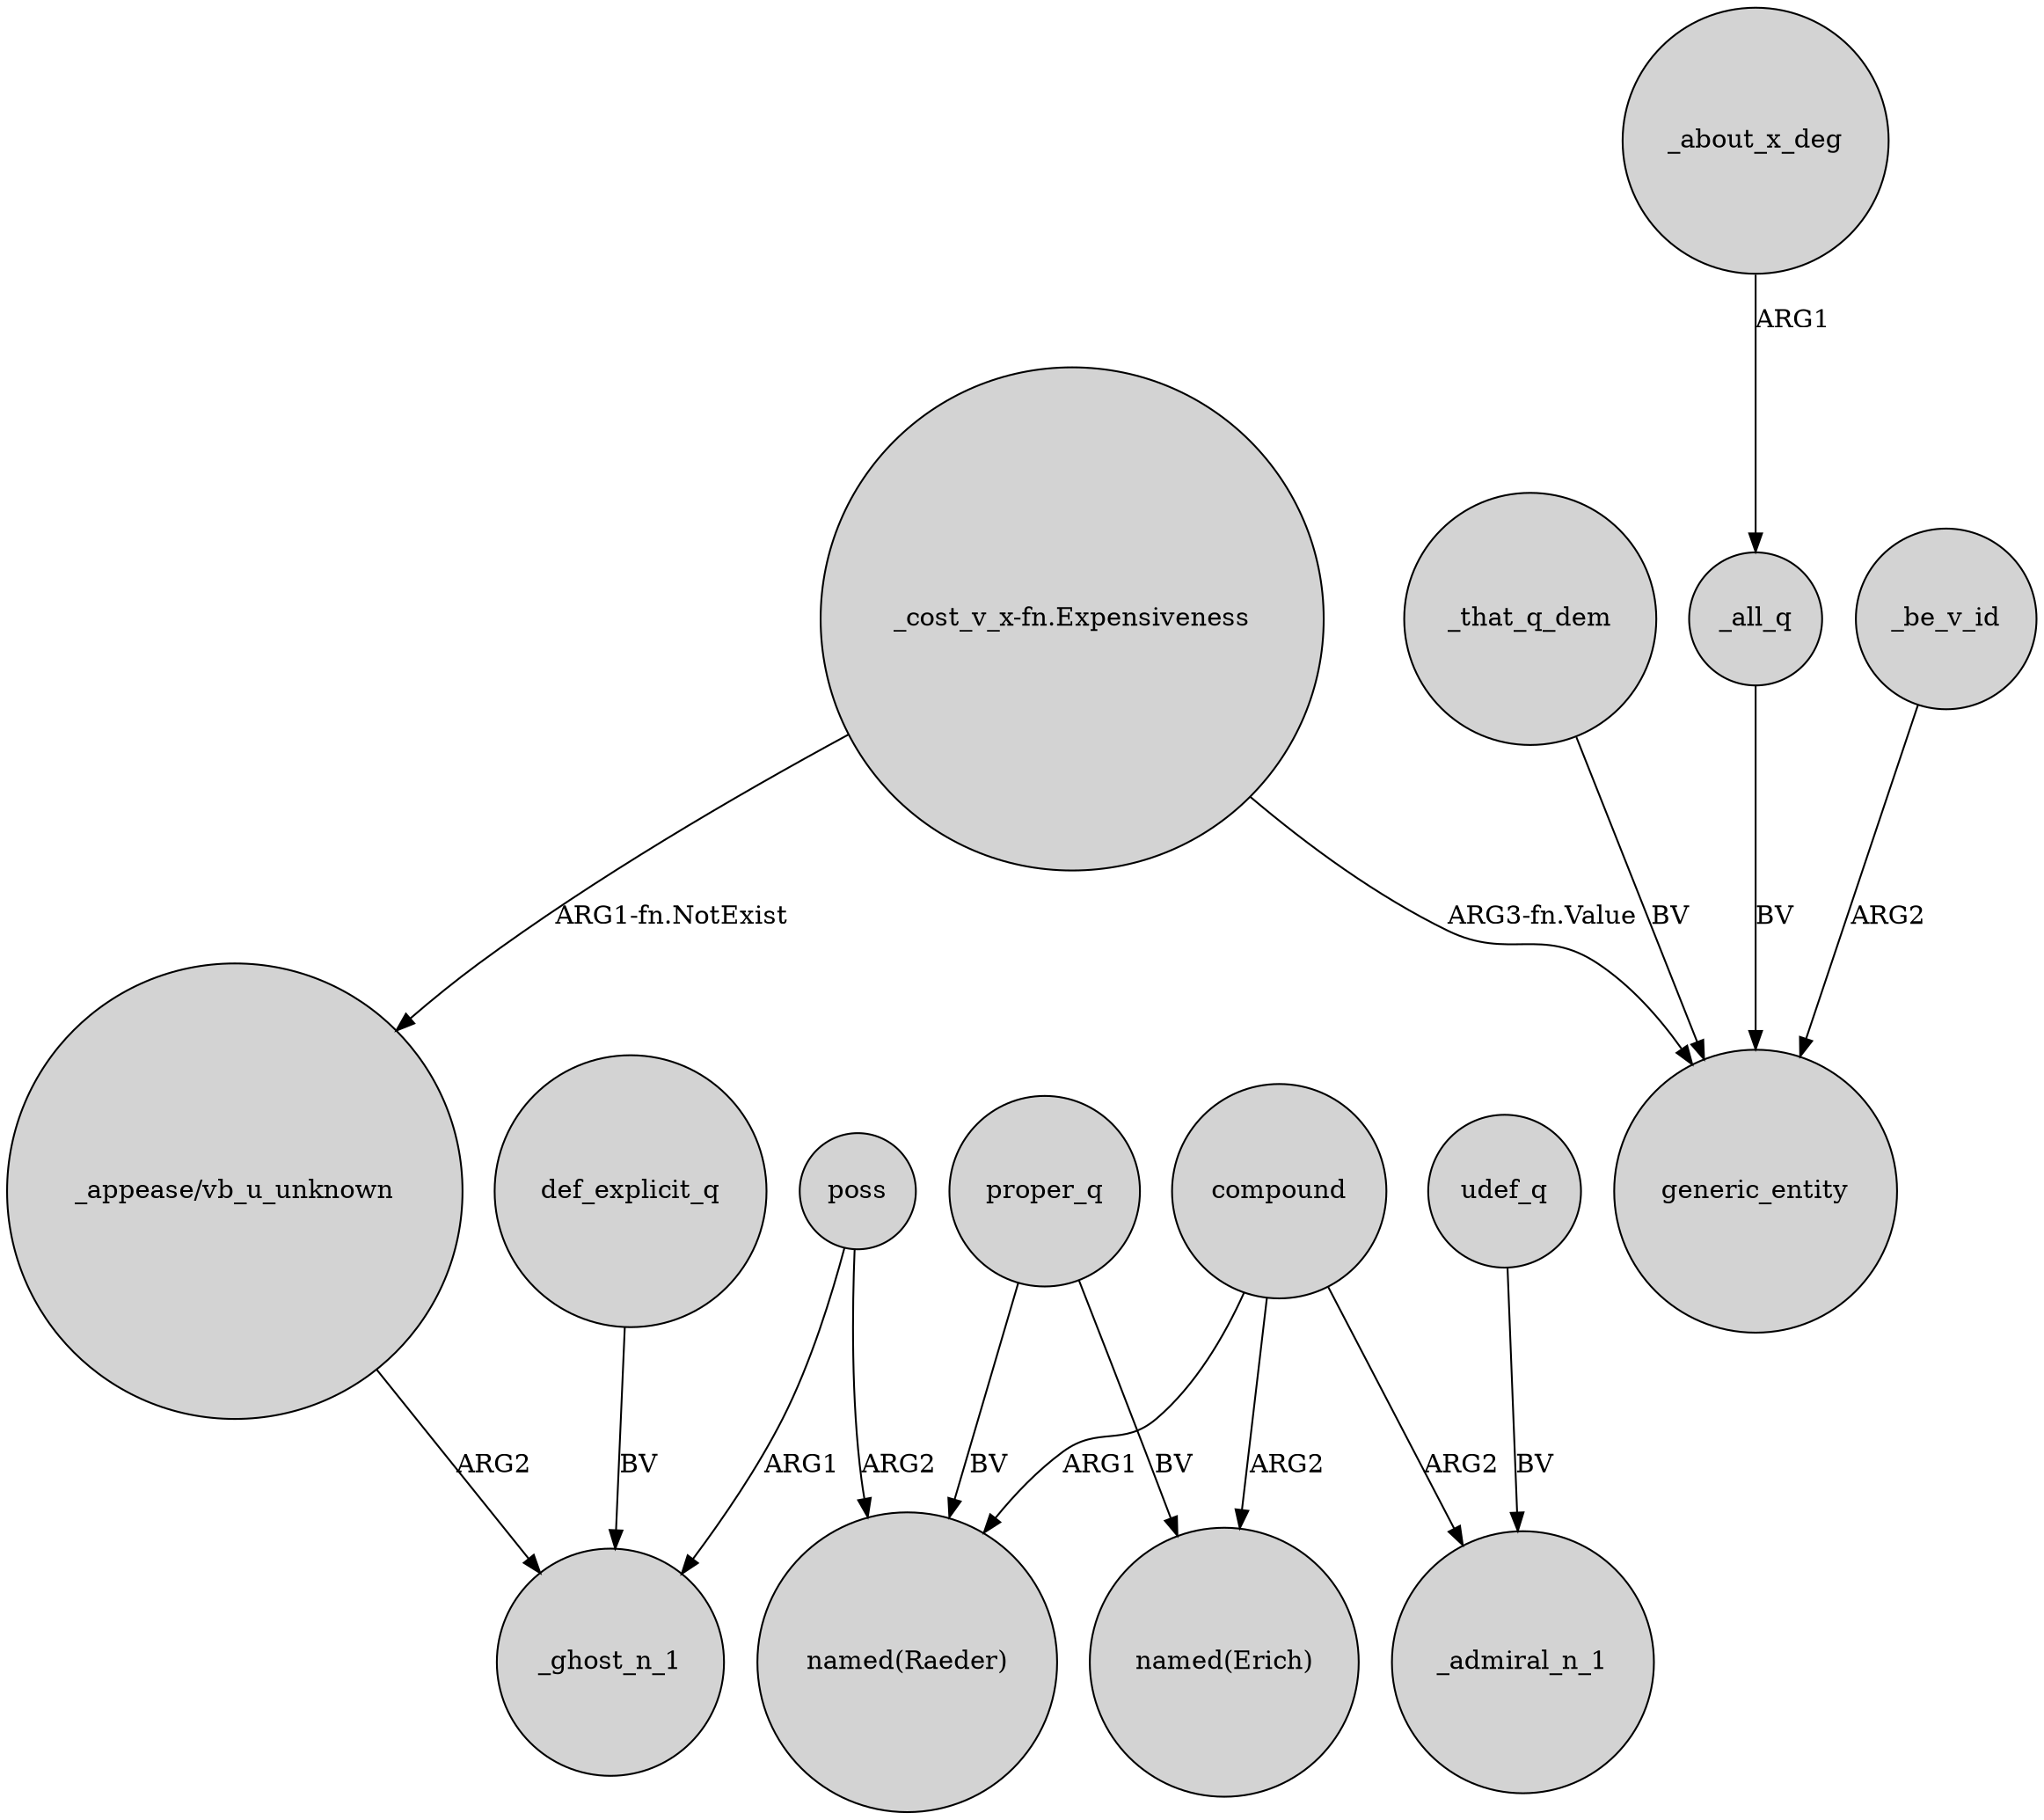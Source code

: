digraph {
	node [shape=circle style=filled]
	"_cost_v_x-fn.Expensiveness" -> "_appease/vb_u_unknown" [label="ARG1-fn.NotExist"]
	compound -> "named(Erich)" [label=ARG2]
	udef_q -> _admiral_n_1 [label=BV]
	proper_q -> "named(Raeder)" [label=BV]
	compound -> _admiral_n_1 [label=ARG2]
	_that_q_dem -> generic_entity [label=BV]
	compound -> "named(Raeder)" [label=ARG1]
	poss -> _ghost_n_1 [label=ARG1]
	_about_x_deg -> _all_q [label=ARG1]
	"_cost_v_x-fn.Expensiveness" -> generic_entity [label="ARG3-fn.Value"]
	_be_v_id -> generic_entity [label=ARG2]
	"_appease/vb_u_unknown" -> _ghost_n_1 [label=ARG2]
	def_explicit_q -> _ghost_n_1 [label=BV]
	poss -> "named(Raeder)" [label=ARG2]
	proper_q -> "named(Erich)" [label=BV]
	_all_q -> generic_entity [label=BV]
}
